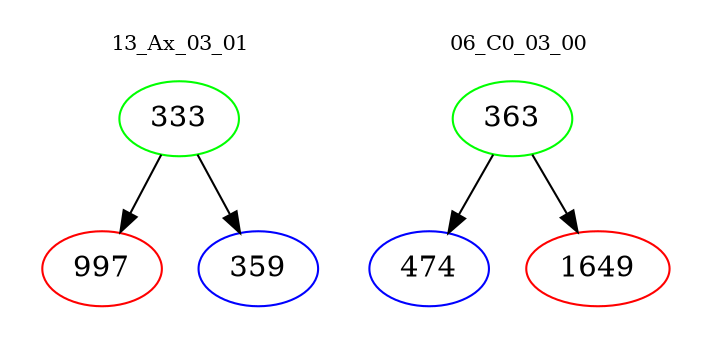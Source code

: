 digraph{
subgraph cluster_0 {
color = white
label = "13_Ax_03_01";
fontsize=10;
T0_333 [label="333", color="green"]
T0_333 -> T0_997 [color="black"]
T0_997 [label="997", color="red"]
T0_333 -> T0_359 [color="black"]
T0_359 [label="359", color="blue"]
}
subgraph cluster_1 {
color = white
label = "06_C0_03_00";
fontsize=10;
T1_363 [label="363", color="green"]
T1_363 -> T1_474 [color="black"]
T1_474 [label="474", color="blue"]
T1_363 -> T1_1649 [color="black"]
T1_1649 [label="1649", color="red"]
}
}
